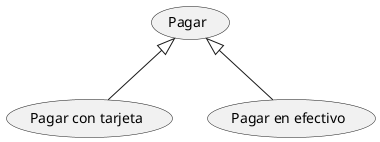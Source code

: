 @startuml

(Pagar) as UC1
(Pagar con tarjeta) as UC2
(Pagar en efectivo) as UC3

UC1 <|-- UC2
UC1 <|-- UC3

@enduml